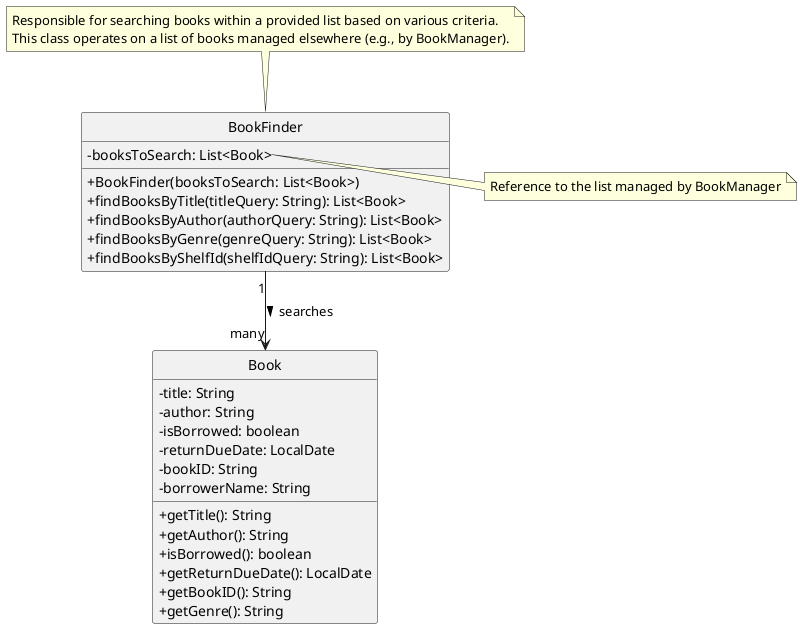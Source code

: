 @startuml BookFinder
skinparam classAttributeIconSize 0
hide circle

  class BookFinder {
    - booksToSearch: List<Book>
    + BookFinder(booksToSearch: List<Book>)
    + findBooksByTitle(titleQuery: String): List<Book>
    + findBooksByAuthor(authorQuery: String): List<Book>
    + findBooksByGenre(genreQuery: String): List<Book>
    + findBooksByShelfId(shelfIdQuery: String): List<Book>
  }

class Book {
  -title: String
  -author: String
  -isBorrowed: boolean
  -returnDueDate: LocalDate
  -bookID: String
  -borrowerName: String

  +getTitle(): String
  +getAuthor(): String
  +isBorrowed(): boolean
  +getReturnDueDate(): LocalDate
  +getBookID(): String
  +getGenre(): String
}

note top of BookFinder
  Responsible for searching books within a provided list based on various criteria.
  This class operates on a list of books managed elsewhere (e.g., by BookManager).
endnote

BookFinder "1" --> "many" Book : searches >

note right of BookFinder::booksToSearch
  Reference to the list managed by BookManager
endnote

@enduml